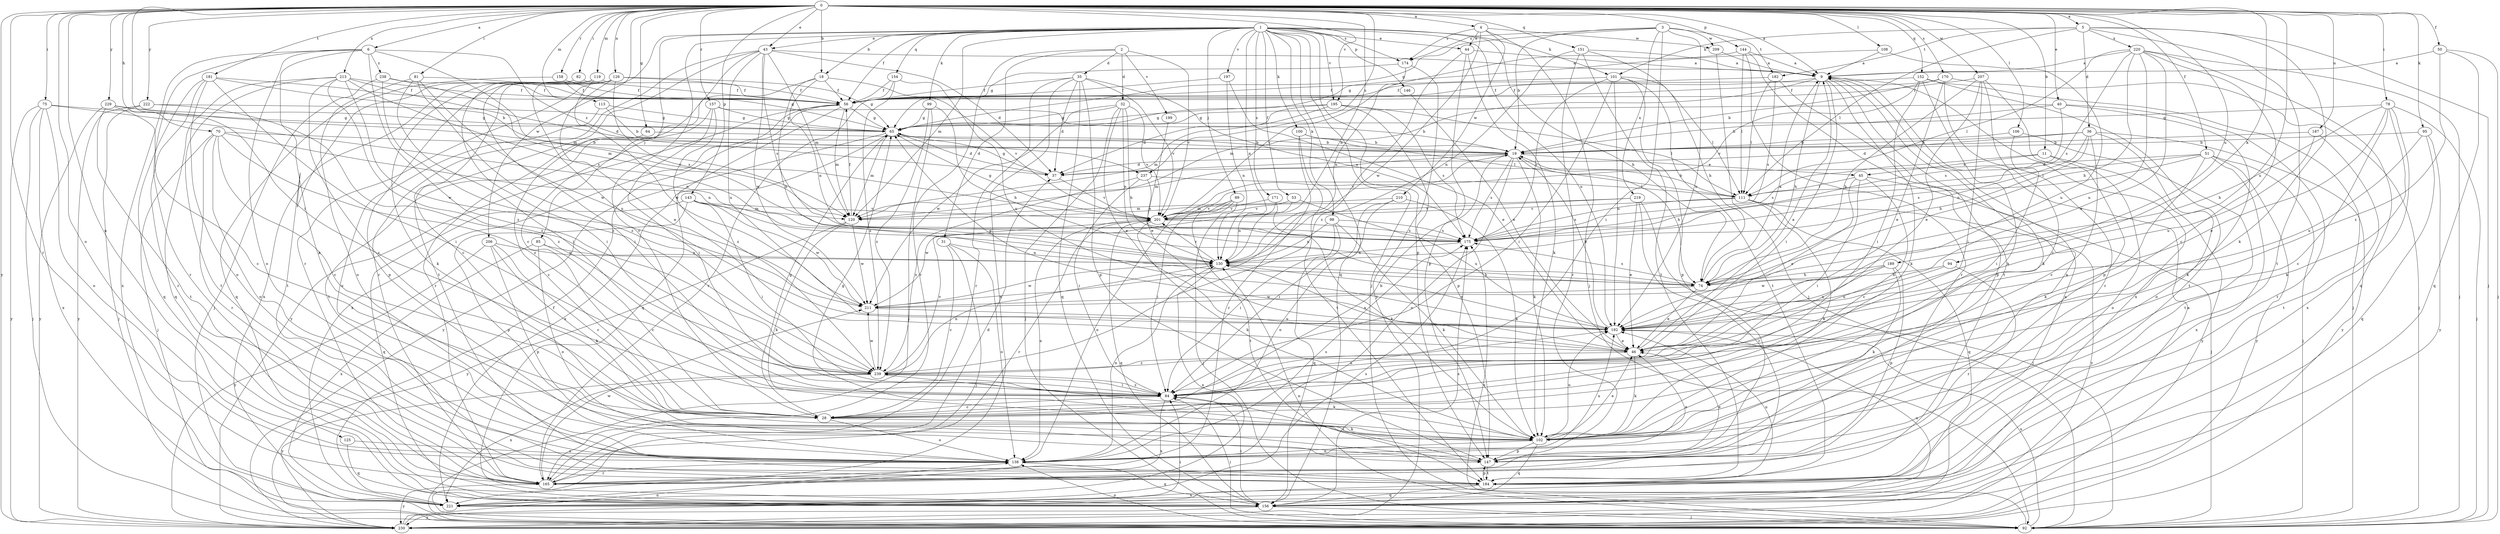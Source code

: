 strict digraph  {
0;
1;
2;
3;
4;
5;
6;
9;
11;
18;
19;
28;
31;
32;
35;
36;
37;
40;
43;
44;
45;
46;
50;
51;
53;
56;
64;
65;
70;
74;
75;
78;
81;
82;
84;
85;
89;
92;
94;
95;
98;
99;
100;
101;
102;
106;
108;
111;
113;
119;
120;
125;
126;
130;
138;
143;
144;
146;
147;
151;
152;
154;
156;
157;
158;
165;
170;
171;
174;
175;
181;
182;
184;
187;
189;
192;
195;
197;
199;
201;
206;
207;
209;
210;
211;
213;
219;
220;
221;
222;
229;
230;
237;
238;
239;
0 -> 4  [label=a];
0 -> 5  [label=a];
0 -> 6  [label=a];
0 -> 9  [label=a];
0 -> 11  [label=b];
0 -> 18  [label=b];
0 -> 40  [label=e];
0 -> 43  [label=e];
0 -> 50  [label=f];
0 -> 51  [label=f];
0 -> 64  [label=g];
0 -> 70  [label=h];
0 -> 75  [label=i];
0 -> 78  [label=i];
0 -> 81  [label=i];
0 -> 82  [label=i];
0 -> 84  [label=i];
0 -> 94  [label=k];
0 -> 95  [label=k];
0 -> 106  [label=l];
0 -> 108  [label=l];
0 -> 113  [label=m];
0 -> 119  [label=m];
0 -> 125  [label=n];
0 -> 126  [label=n];
0 -> 130  [label=n];
0 -> 138  [label=o];
0 -> 143  [label=p];
0 -> 144  [label=p];
0 -> 151  [label=q];
0 -> 152  [label=q];
0 -> 157  [label=r];
0 -> 158  [label=r];
0 -> 165  [label=r];
0 -> 170  [label=s];
0 -> 181  [label=t];
0 -> 187  [label=u];
0 -> 189  [label=u];
0 -> 192  [label=u];
0 -> 195  [label=v];
0 -> 206  [label=w];
0 -> 207  [label=w];
0 -> 213  [label=x];
0 -> 222  [label=y];
0 -> 229  [label=y];
0 -> 230  [label=y];
0 -> 237  [label=z];
1 -> 18  [label=b];
1 -> 28  [label=c];
1 -> 43  [label=e];
1 -> 44  [label=e];
1 -> 53  [label=f];
1 -> 56  [label=f];
1 -> 74  [label=h];
1 -> 85  [label=j];
1 -> 89  [label=j];
1 -> 92  [label=j];
1 -> 98  [label=k];
1 -> 99  [label=k];
1 -> 100  [label=k];
1 -> 101  [label=k];
1 -> 120  [label=m];
1 -> 130  [label=n];
1 -> 146  [label=p];
1 -> 147  [label=p];
1 -> 154  [label=q];
1 -> 156  [label=q];
1 -> 165  [label=r];
1 -> 171  [label=s];
1 -> 174  [label=s];
1 -> 192  [label=u];
1 -> 195  [label=v];
1 -> 197  [label=v];
2 -> 31  [label=d];
2 -> 32  [label=d];
2 -> 35  [label=d];
2 -> 165  [label=r];
2 -> 199  [label=v];
2 -> 201  [label=v];
3 -> 19  [label=b];
3 -> 65  [label=g];
3 -> 84  [label=i];
3 -> 174  [label=s];
3 -> 182  [label=t];
3 -> 192  [label=u];
3 -> 209  [label=w];
3 -> 219  [label=x];
4 -> 44  [label=e];
4 -> 92  [label=j];
4 -> 174  [label=s];
4 -> 209  [label=w];
4 -> 210  [label=w];
4 -> 211  [label=w];
5 -> 36  [label=d];
5 -> 92  [label=j];
5 -> 101  [label=k];
5 -> 102  [label=k];
5 -> 111  [label=l];
5 -> 182  [label=t];
5 -> 184  [label=t];
5 -> 220  [label=x];
6 -> 102  [label=k];
6 -> 120  [label=m];
6 -> 138  [label=o];
6 -> 165  [label=r];
6 -> 221  [label=x];
6 -> 237  [label=z];
6 -> 238  [label=z];
6 -> 239  [label=z];
9 -> 56  [label=f];
9 -> 74  [label=h];
9 -> 84  [label=i];
9 -> 102  [label=k];
9 -> 120  [label=m];
9 -> 147  [label=p];
9 -> 221  [label=x];
11 -> 45  [label=e];
11 -> 138  [label=o];
11 -> 175  [label=s];
11 -> 230  [label=y];
18 -> 56  [label=f];
18 -> 74  [label=h];
18 -> 130  [label=n];
18 -> 165  [label=r];
18 -> 201  [label=v];
19 -> 37  [label=d];
19 -> 45  [label=e];
19 -> 74  [label=h];
19 -> 102  [label=k];
19 -> 120  [label=m];
19 -> 138  [label=o];
19 -> 175  [label=s];
19 -> 201  [label=v];
28 -> 19  [label=b];
28 -> 65  [label=g];
28 -> 102  [label=k];
28 -> 138  [label=o];
31 -> 28  [label=c];
31 -> 92  [label=j];
31 -> 130  [label=n];
31 -> 138  [label=o];
32 -> 46  [label=e];
32 -> 65  [label=g];
32 -> 74  [label=h];
32 -> 92  [label=j];
32 -> 130  [label=n];
32 -> 201  [label=v];
32 -> 211  [label=w];
35 -> 37  [label=d];
35 -> 56  [label=f];
35 -> 147  [label=p];
35 -> 156  [label=q];
35 -> 165  [label=r];
35 -> 175  [label=s];
35 -> 201  [label=v];
35 -> 221  [label=x];
36 -> 19  [label=b];
36 -> 28  [label=c];
36 -> 37  [label=d];
36 -> 74  [label=h];
36 -> 130  [label=n];
36 -> 138  [label=o];
36 -> 230  [label=y];
37 -> 65  [label=g];
37 -> 201  [label=v];
40 -> 19  [label=b];
40 -> 65  [label=g];
40 -> 102  [label=k];
40 -> 175  [label=s];
40 -> 184  [label=t];
43 -> 9  [label=a];
43 -> 28  [label=c];
43 -> 37  [label=d];
43 -> 120  [label=m];
43 -> 165  [label=r];
43 -> 175  [label=s];
43 -> 184  [label=t];
43 -> 192  [label=u];
43 -> 211  [label=w];
44 -> 9  [label=a];
44 -> 102  [label=k];
44 -> 147  [label=p];
44 -> 239  [label=z];
45 -> 28  [label=c];
45 -> 46  [label=e];
45 -> 84  [label=i];
45 -> 92  [label=j];
45 -> 111  [label=l];
46 -> 9  [label=a];
46 -> 102  [label=k];
46 -> 130  [label=n];
46 -> 239  [label=z];
50 -> 9  [label=a];
50 -> 92  [label=j];
50 -> 156  [label=q];
50 -> 239  [label=z];
51 -> 37  [label=d];
51 -> 92  [label=j];
51 -> 102  [label=k];
51 -> 111  [label=l];
51 -> 175  [label=s];
51 -> 221  [label=x];
51 -> 230  [label=y];
53 -> 192  [label=u];
53 -> 201  [label=v];
53 -> 211  [label=w];
56 -> 65  [label=g];
56 -> 120  [label=m];
56 -> 156  [label=q];
56 -> 221  [label=x];
56 -> 230  [label=y];
64 -> 19  [label=b];
64 -> 28  [label=c];
65 -> 19  [label=b];
65 -> 37  [label=d];
65 -> 120  [label=m];
65 -> 221  [label=x];
65 -> 230  [label=y];
70 -> 19  [label=b];
70 -> 28  [label=c];
70 -> 92  [label=j];
70 -> 130  [label=n];
70 -> 138  [label=o];
70 -> 165  [label=r];
70 -> 239  [label=z];
74 -> 9  [label=a];
74 -> 46  [label=e];
74 -> 175  [label=s];
74 -> 211  [label=w];
75 -> 65  [label=g];
75 -> 92  [label=j];
75 -> 130  [label=n];
75 -> 138  [label=o];
75 -> 221  [label=x];
75 -> 230  [label=y];
78 -> 28  [label=c];
78 -> 46  [label=e];
78 -> 65  [label=g];
78 -> 74  [label=h];
78 -> 92  [label=j];
78 -> 102  [label=k];
78 -> 221  [label=x];
81 -> 56  [label=f];
81 -> 84  [label=i];
81 -> 138  [label=o];
81 -> 211  [label=w];
81 -> 239  [label=z];
82 -> 56  [label=f];
82 -> 84  [label=i];
84 -> 28  [label=c];
84 -> 192  [label=u];
84 -> 221  [label=x];
84 -> 239  [label=z];
85 -> 28  [label=c];
85 -> 130  [label=n];
85 -> 138  [label=o];
85 -> 221  [label=x];
89 -> 84  [label=i];
89 -> 92  [label=j];
89 -> 138  [label=o];
89 -> 184  [label=t];
89 -> 201  [label=v];
92 -> 84  [label=i];
92 -> 130  [label=n];
92 -> 138  [label=o];
92 -> 175  [label=s];
92 -> 192  [label=u];
94 -> 74  [label=h];
94 -> 165  [label=r];
94 -> 192  [label=u];
95 -> 19  [label=b];
95 -> 156  [label=q];
95 -> 192  [label=u];
95 -> 230  [label=y];
98 -> 84  [label=i];
98 -> 102  [label=k];
98 -> 130  [label=n];
98 -> 156  [label=q];
98 -> 175  [label=s];
99 -> 65  [label=g];
99 -> 74  [label=h];
99 -> 92  [label=j];
99 -> 239  [label=z];
100 -> 19  [label=b];
100 -> 111  [label=l];
100 -> 165  [label=r];
100 -> 184  [label=t];
101 -> 56  [label=f];
101 -> 84  [label=i];
101 -> 111  [label=l];
101 -> 147  [label=p];
101 -> 175  [label=s];
101 -> 184  [label=t];
101 -> 192  [label=u];
102 -> 46  [label=e];
102 -> 65  [label=g];
102 -> 138  [label=o];
102 -> 147  [label=p];
102 -> 156  [label=q];
102 -> 192  [label=u];
106 -> 19  [label=b];
106 -> 84  [label=i];
106 -> 184  [label=t];
108 -> 9  [label=a];
108 -> 65  [label=g];
108 -> 192  [label=u];
111 -> 19  [label=b];
111 -> 102  [label=k];
111 -> 156  [label=q];
111 -> 175  [label=s];
111 -> 201  [label=v];
111 -> 230  [label=y];
113 -> 19  [label=b];
113 -> 65  [label=g];
113 -> 138  [label=o];
119 -> 56  [label=f];
119 -> 84  [label=i];
119 -> 184  [label=t];
119 -> 192  [label=u];
119 -> 211  [label=w];
120 -> 56  [label=f];
120 -> 102  [label=k];
120 -> 211  [label=w];
120 -> 230  [label=y];
125 -> 138  [label=o];
125 -> 156  [label=q];
126 -> 28  [label=c];
126 -> 46  [label=e];
126 -> 56  [label=f];
126 -> 65  [label=g];
126 -> 102  [label=k];
126 -> 147  [label=p];
126 -> 175  [label=s];
126 -> 221  [label=x];
130 -> 74  [label=h];
130 -> 201  [label=v];
130 -> 211  [label=w];
130 -> 221  [label=x];
138 -> 46  [label=e];
138 -> 130  [label=n];
138 -> 156  [label=q];
138 -> 165  [label=r];
138 -> 175  [label=s];
138 -> 192  [label=u];
143 -> 84  [label=i];
143 -> 120  [label=m];
143 -> 147  [label=p];
143 -> 156  [label=q];
143 -> 201  [label=v];
143 -> 211  [label=w];
144 -> 9  [label=a];
144 -> 111  [label=l];
144 -> 165  [label=r];
144 -> 184  [label=t];
144 -> 201  [label=v];
146 -> 46  [label=e];
147 -> 9  [label=a];
147 -> 46  [label=e];
147 -> 84  [label=i];
147 -> 184  [label=t];
151 -> 9  [label=a];
151 -> 74  [label=h];
151 -> 130  [label=n];
151 -> 165  [label=r];
151 -> 184  [label=t];
152 -> 56  [label=f];
152 -> 84  [label=i];
152 -> 92  [label=j];
152 -> 102  [label=k];
152 -> 184  [label=t];
152 -> 201  [label=v];
154 -> 56  [label=f];
154 -> 165  [label=r];
154 -> 192  [label=u];
154 -> 239  [label=z];
156 -> 84  [label=i];
156 -> 92  [label=j];
156 -> 175  [label=s];
156 -> 192  [label=u];
156 -> 230  [label=y];
157 -> 19  [label=b];
157 -> 65  [label=g];
157 -> 84  [label=i];
157 -> 184  [label=t];
157 -> 239  [label=z];
158 -> 56  [label=f];
158 -> 65  [label=g];
158 -> 156  [label=q];
165 -> 37  [label=d];
165 -> 211  [label=w];
165 -> 230  [label=y];
170 -> 19  [label=b];
170 -> 46  [label=e];
170 -> 56  [label=f];
170 -> 92  [label=j];
170 -> 165  [label=r];
171 -> 102  [label=k];
171 -> 130  [label=n];
171 -> 201  [label=v];
174 -> 65  [label=g];
174 -> 130  [label=n];
174 -> 230  [label=y];
175 -> 130  [label=n];
181 -> 19  [label=b];
181 -> 56  [label=f];
181 -> 84  [label=i];
181 -> 138  [label=o];
181 -> 156  [label=q];
181 -> 165  [label=r];
182 -> 56  [label=f];
182 -> 102  [label=k];
182 -> 111  [label=l];
182 -> 175  [label=s];
184 -> 147  [label=p];
184 -> 156  [label=q];
184 -> 192  [label=u];
184 -> 221  [label=x];
187 -> 19  [label=b];
187 -> 184  [label=t];
187 -> 192  [label=u];
189 -> 74  [label=h];
189 -> 102  [label=k];
189 -> 147  [label=p];
189 -> 192  [label=u];
189 -> 211  [label=w];
192 -> 19  [label=b];
192 -> 46  [label=e];
192 -> 65  [label=g];
192 -> 130  [label=n];
195 -> 37  [label=d];
195 -> 65  [label=g];
195 -> 111  [label=l];
195 -> 120  [label=m];
195 -> 147  [label=p];
195 -> 175  [label=s];
197 -> 46  [label=e];
197 -> 56  [label=f];
197 -> 130  [label=n];
199 -> 46  [label=e];
201 -> 65  [label=g];
201 -> 102  [label=k];
201 -> 138  [label=o];
201 -> 156  [label=q];
201 -> 165  [label=r];
201 -> 175  [label=s];
206 -> 28  [label=c];
206 -> 102  [label=k];
206 -> 130  [label=n];
206 -> 147  [label=p];
206 -> 230  [label=y];
207 -> 28  [label=c];
207 -> 46  [label=e];
207 -> 56  [label=f];
207 -> 74  [label=h];
207 -> 84  [label=i];
207 -> 147  [label=p];
209 -> 9  [label=a];
209 -> 92  [label=j];
210 -> 84  [label=i];
210 -> 102  [label=k];
210 -> 120  [label=m];
210 -> 138  [label=o];
211 -> 192  [label=u];
213 -> 28  [label=c];
213 -> 37  [label=d];
213 -> 56  [label=f];
213 -> 156  [label=q];
213 -> 175  [label=s];
213 -> 184  [label=t];
213 -> 211  [label=w];
213 -> 239  [label=z];
219 -> 46  [label=e];
219 -> 92  [label=j];
219 -> 120  [label=m];
219 -> 165  [label=r];
219 -> 201  [label=v];
220 -> 9  [label=a];
220 -> 28  [label=c];
220 -> 46  [label=e];
220 -> 74  [label=h];
220 -> 92  [label=j];
220 -> 111  [label=l];
220 -> 156  [label=q];
220 -> 175  [label=s];
220 -> 192  [label=u];
221 -> 9  [label=a];
221 -> 56  [label=f];
221 -> 175  [label=s];
222 -> 65  [label=g];
222 -> 92  [label=j];
222 -> 230  [label=y];
222 -> 239  [label=z];
229 -> 28  [label=c];
229 -> 65  [label=g];
229 -> 184  [label=t];
229 -> 201  [label=v];
229 -> 230  [label=y];
230 -> 9  [label=a];
230 -> 84  [label=i];
230 -> 138  [label=o];
237 -> 84  [label=i];
237 -> 111  [label=l];
237 -> 175  [label=s];
237 -> 239  [label=z];
238 -> 56  [label=f];
238 -> 92  [label=j];
238 -> 120  [label=m];
238 -> 239  [label=z];
239 -> 84  [label=i];
239 -> 102  [label=k];
239 -> 130  [label=n];
239 -> 201  [label=v];
239 -> 211  [label=w];
239 -> 221  [label=x];
239 -> 230  [label=y];
}
